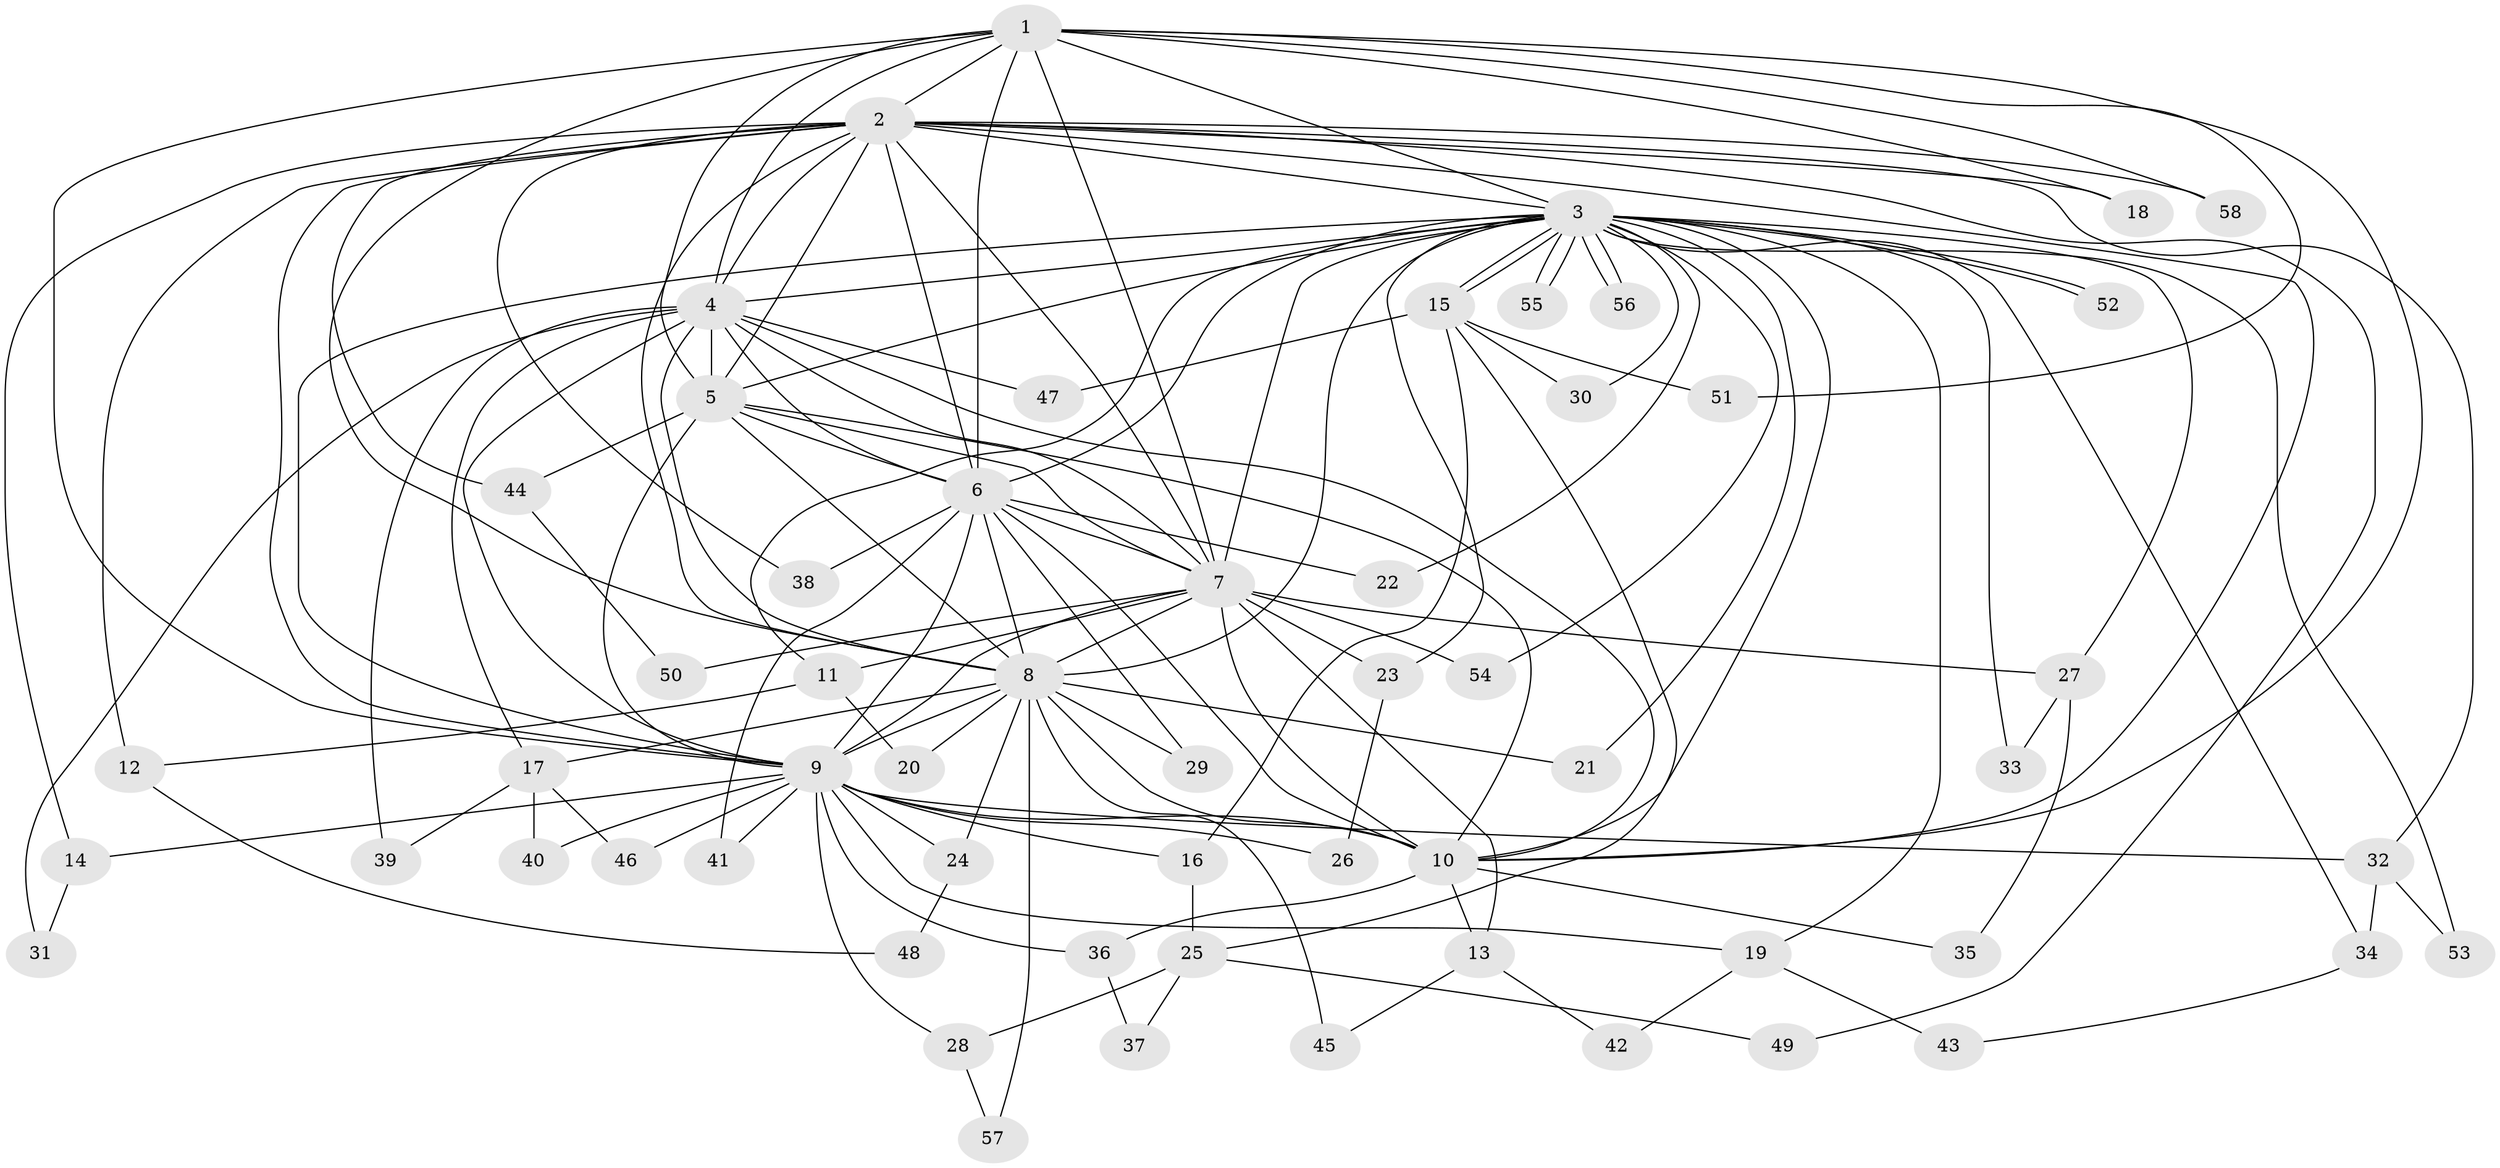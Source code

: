 // coarse degree distribution, {12: 0.02564102564102564, 15: 0.07692307692307693, 25: 0.02564102564102564, 10: 0.02564102564102564, 11: 0.05128205128205128, 18: 0.02564102564102564, 4: 0.1282051282051282, 3: 0.15384615384615385, 6: 0.02564102564102564, 2: 0.46153846153846156}
// Generated by graph-tools (version 1.1) at 2025/23/03/03/25 07:23:38]
// undirected, 58 vertices, 141 edges
graph export_dot {
graph [start="1"]
  node [color=gray90,style=filled];
  1;
  2;
  3;
  4;
  5;
  6;
  7;
  8;
  9;
  10;
  11;
  12;
  13;
  14;
  15;
  16;
  17;
  18;
  19;
  20;
  21;
  22;
  23;
  24;
  25;
  26;
  27;
  28;
  29;
  30;
  31;
  32;
  33;
  34;
  35;
  36;
  37;
  38;
  39;
  40;
  41;
  42;
  43;
  44;
  45;
  46;
  47;
  48;
  49;
  50;
  51;
  52;
  53;
  54;
  55;
  56;
  57;
  58;
  1 -- 2;
  1 -- 3;
  1 -- 4;
  1 -- 5;
  1 -- 6;
  1 -- 7;
  1 -- 8;
  1 -- 9;
  1 -- 10;
  1 -- 18;
  1 -- 51;
  1 -- 58;
  2 -- 3;
  2 -- 4;
  2 -- 5;
  2 -- 6;
  2 -- 7;
  2 -- 8;
  2 -- 9;
  2 -- 10;
  2 -- 12;
  2 -- 14;
  2 -- 18;
  2 -- 32;
  2 -- 38;
  2 -- 44;
  2 -- 49;
  2 -- 58;
  3 -- 4;
  3 -- 5;
  3 -- 6;
  3 -- 7;
  3 -- 8;
  3 -- 9;
  3 -- 10;
  3 -- 11;
  3 -- 15;
  3 -- 15;
  3 -- 19;
  3 -- 21;
  3 -- 22;
  3 -- 23;
  3 -- 27;
  3 -- 30;
  3 -- 33;
  3 -- 34;
  3 -- 52;
  3 -- 52;
  3 -- 53;
  3 -- 54;
  3 -- 55;
  3 -- 55;
  3 -- 56;
  3 -- 56;
  4 -- 5;
  4 -- 6;
  4 -- 7;
  4 -- 8;
  4 -- 9;
  4 -- 10;
  4 -- 17;
  4 -- 31;
  4 -- 39;
  4 -- 47;
  5 -- 6;
  5 -- 7;
  5 -- 8;
  5 -- 9;
  5 -- 10;
  5 -- 44;
  6 -- 7;
  6 -- 8;
  6 -- 9;
  6 -- 10;
  6 -- 22;
  6 -- 29;
  6 -- 38;
  6 -- 41;
  7 -- 8;
  7 -- 9;
  7 -- 10;
  7 -- 11;
  7 -- 13;
  7 -- 23;
  7 -- 27;
  7 -- 50;
  7 -- 54;
  8 -- 9;
  8 -- 10;
  8 -- 17;
  8 -- 20;
  8 -- 21;
  8 -- 24;
  8 -- 29;
  8 -- 45;
  8 -- 57;
  9 -- 10;
  9 -- 14;
  9 -- 16;
  9 -- 19;
  9 -- 24;
  9 -- 26;
  9 -- 28;
  9 -- 32;
  9 -- 36;
  9 -- 40;
  9 -- 41;
  9 -- 46;
  10 -- 13;
  10 -- 35;
  10 -- 36;
  11 -- 12;
  11 -- 20;
  12 -- 48;
  13 -- 42;
  13 -- 45;
  14 -- 31;
  15 -- 16;
  15 -- 25;
  15 -- 30;
  15 -- 47;
  15 -- 51;
  16 -- 25;
  17 -- 39;
  17 -- 40;
  17 -- 46;
  19 -- 42;
  19 -- 43;
  23 -- 26;
  24 -- 48;
  25 -- 28;
  25 -- 37;
  25 -- 49;
  27 -- 33;
  27 -- 35;
  28 -- 57;
  32 -- 34;
  32 -- 53;
  34 -- 43;
  36 -- 37;
  44 -- 50;
}
